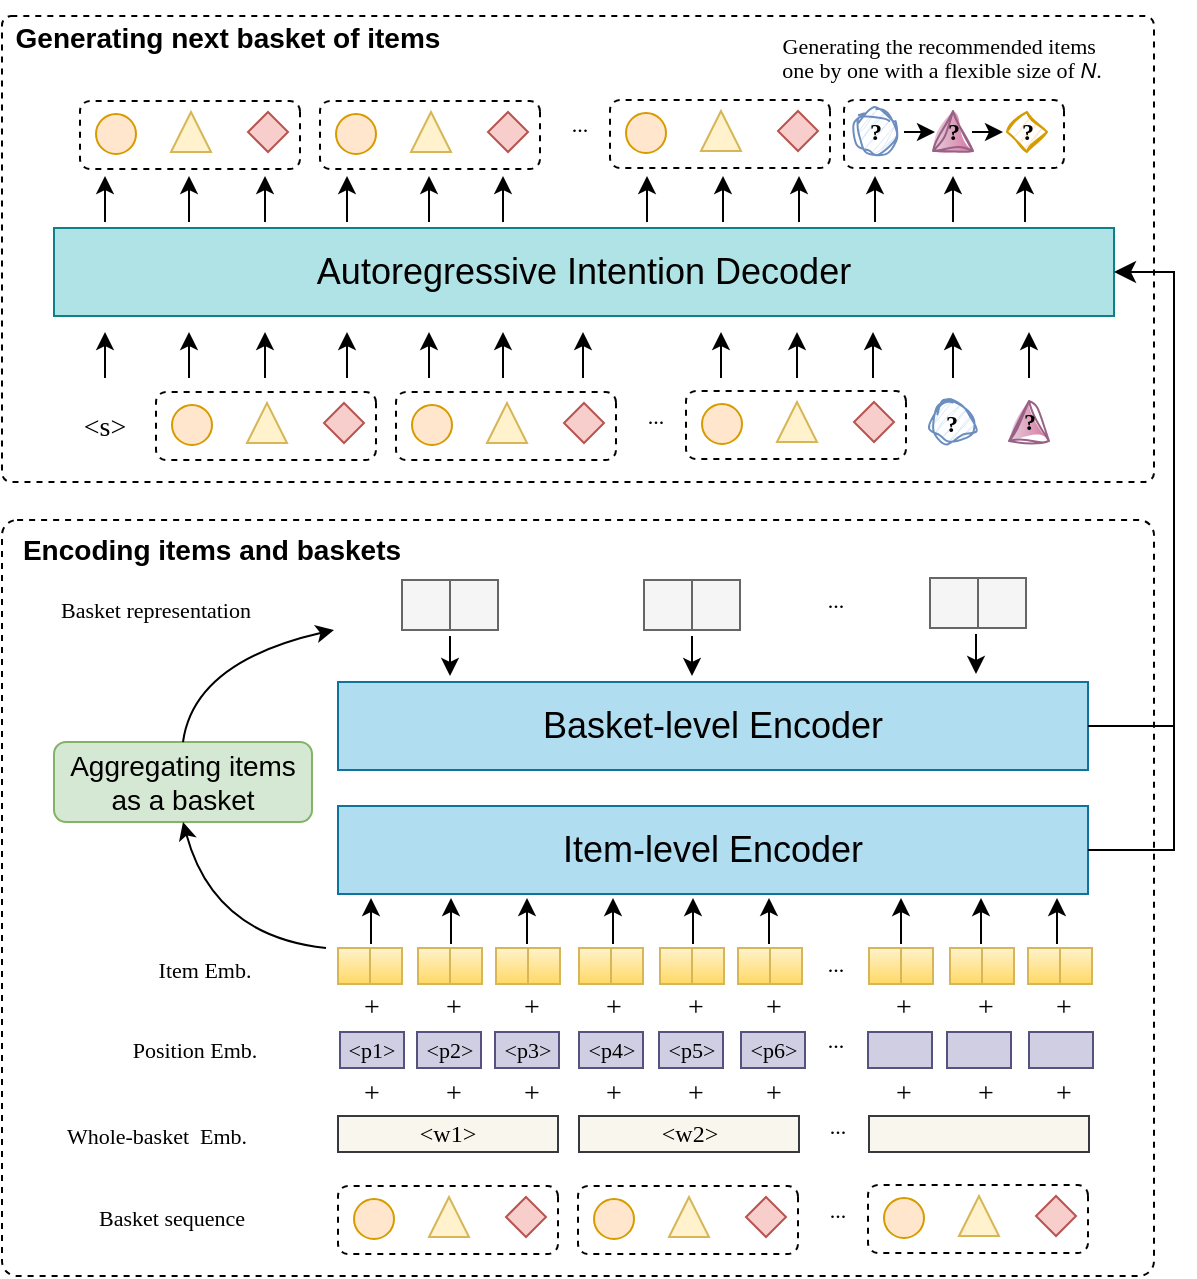 <mxfile version="20.8.20" type="github">
  <diagram name="第 1 页" id="8yKQ9P1fdUPXftmwA2rd">
    <mxGraphModel dx="1050" dy="493" grid="1" gridSize="10" guides="1" tooltips="1" connect="1" arrows="1" fold="1" page="1" pageScale="1" pageWidth="600" pageHeight="640" math="0" shadow="0">
      <root>
        <mxCell id="0" />
        <mxCell id="1" parent="0" />
        <mxCell id="prbzHfDhQ1h4LxpTt1DE-318" value="" style="rounded=1;whiteSpace=wrap;html=1;fontFamily=Comic Sans MS;fontSize=12;dashed=1;arcSize=2;" parent="1" vertex="1">
          <mxGeometry x="4" y="8" width="576" height="233" as="geometry" />
        </mxCell>
        <mxCell id="prbzHfDhQ1h4LxpTt1DE-317" value="" style="rounded=1;whiteSpace=wrap;html=1;fontFamily=Comic Sans MS;fontSize=12;dashed=1;arcSize=2;" parent="1" vertex="1">
          <mxGeometry x="4" y="260" width="576" height="378" as="geometry" />
        </mxCell>
        <mxCell id="prbzHfDhQ1h4LxpTt1DE-309" value="" style="rounded=1;whiteSpace=wrap;html=1;dashed=1;direction=south;container=0;" parent="1" vertex="1">
          <mxGeometry x="425" y="50" width="110" height="34" as="geometry" />
        </mxCell>
        <mxCell id="prbzHfDhQ1h4LxpTt1DE-4" value="Aggregating items &lt;br&gt;as a basket" style="rounded=1;whiteSpace=wrap;html=1;fontSize=14;fillColor=#d5e8d4;strokeColor=#82b366;" parent="1" vertex="1">
          <mxGeometry x="30" y="371" width="129" height="40" as="geometry" />
        </mxCell>
        <mxCell id="prbzHfDhQ1h4LxpTt1DE-5" value="&lt;p style=&quot;line-height: 0%;&quot;&gt;&lt;font face=&quot;Comic Sans MS&quot; style=&quot;font-size: 11px;&quot;&gt;Basket&amp;nbsp;&lt;/font&gt;&lt;span style=&quot;font-size: 11px; font-family: &amp;quot;Comic Sans MS&amp;quot;; background-color: initial;&quot;&gt;sequence&lt;/span&gt;&lt;/p&gt;" style="text;strokeColor=none;align=center;fillColor=none;html=1;verticalAlign=middle;whiteSpace=wrap;rounded=0;dashed=1;" parent="1" vertex="1">
          <mxGeometry x="38.5" y="593" width="100" height="30" as="geometry" />
        </mxCell>
        <mxCell id="prbzHfDhQ1h4LxpTt1DE-36" value="" style="curved=1;endArrow=classic;html=1;rounded=0;fontFamily=Comic Sans MS;fontSize=14;entryX=0.5;entryY=1;entryDx=0;entryDy=0;exitX=0.25;exitY=0;exitDx=0;exitDy=0;" parent="1" target="prbzHfDhQ1h4LxpTt1DE-4" edge="1">
          <mxGeometry width="50" height="50" relative="1" as="geometry">
            <mxPoint x="166" y="474" as="sourcePoint" />
            <mxPoint x="80.5" y="411" as="targetPoint" />
            <Array as="points">
              <mxPoint x="110" y="468" />
            </Array>
          </mxGeometry>
        </mxCell>
        <mxCell id="prbzHfDhQ1h4LxpTt1DE-37" value="" style="curved=1;endArrow=classic;html=1;rounded=0;fontFamily=Comic Sans MS;fontSize=14;exitX=0.5;exitY=0;exitDx=0;exitDy=0;" parent="1" source="prbzHfDhQ1h4LxpTt1DE-4" edge="1">
          <mxGeometry width="50" height="50" relative="1" as="geometry">
            <mxPoint x="75" y="344" as="sourcePoint" />
            <mxPoint x="170" y="315" as="targetPoint" />
            <Array as="points">
              <mxPoint x="100" y="331" />
            </Array>
          </mxGeometry>
        </mxCell>
        <mxCell id="prbzHfDhQ1h4LxpTt1DE-47" value="&lt;p style=&quot;line-height: 0%;&quot;&gt;&lt;font face=&quot;Comic Sans MS&quot;&gt;&lt;span style=&quot;font-size: 11px;&quot;&gt;...&lt;/span&gt;&lt;/font&gt;&lt;/p&gt;" style="text;strokeColor=none;align=center;fillColor=none;html=1;verticalAlign=middle;whiteSpace=wrap;rounded=0;dashed=1;" parent="1" vertex="1">
          <mxGeometry x="406" y="284" width="30" height="30" as="geometry" />
        </mxCell>
        <mxCell id="prbzHfDhQ1h4LxpTt1DE-8" value="" style="rounded=1;whiteSpace=wrap;html=1;dashed=1;direction=south;container=0;" parent="1" vertex="1">
          <mxGeometry x="172" y="593" width="110" height="34" as="geometry" />
        </mxCell>
        <mxCell id="prbzHfDhQ1h4LxpTt1DE-9" value="" style="ellipse;whiteSpace=wrap;html=1;aspect=fixed;fillColor=#ffe6cc;strokeColor=#d79b00;container=0;" parent="1" vertex="1">
          <mxGeometry x="180" y="599.5" width="20" height="20" as="geometry" />
        </mxCell>
        <mxCell id="prbzHfDhQ1h4LxpTt1DE-26" value="" style="triangle;whiteSpace=wrap;html=1;fontFamily=Comic Sans MS;fontSize=14;direction=north;fillColor=#fff2cc;strokeColor=#d6b656;container=0;" parent="1" vertex="1">
          <mxGeometry x="217.5" y="598.5" width="20" height="20" as="geometry" />
        </mxCell>
        <mxCell id="prbzHfDhQ1h4LxpTt1DE-32" value="" style="rhombus;whiteSpace=wrap;html=1;fontFamily=Comic Sans MS;fontSize=14;fillColor=#f8cecc;strokeColor=#b85450;container=0;" parent="1" vertex="1">
          <mxGeometry x="256" y="598.5" width="20" height="20" as="geometry" />
        </mxCell>
        <mxCell id="prbzHfDhQ1h4LxpTt1DE-60" value="&lt;p style=&quot;line-height: 0%;&quot;&gt;&lt;font face=&quot;Comic Sans MS&quot;&gt;&lt;span style=&quot;font-size: 11px;&quot;&gt;...&lt;/span&gt;&lt;/font&gt;&lt;/p&gt;" style="text;strokeColor=none;align=center;fillColor=none;html=1;verticalAlign=middle;whiteSpace=wrap;rounded=0;dashed=1;" parent="1" vertex="1">
          <mxGeometry x="407" y="588.5" width="30" height="30" as="geometry" />
        </mxCell>
        <mxCell id="prbzHfDhQ1h4LxpTt1DE-73" value="&lt;font style=&quot;font-size: 18px;&quot;&gt;Item-level Encoder&lt;/font&gt;" style="rounded=0;whiteSpace=wrap;html=1;fillColor=#b1ddf0;strokeColor=#10739e;" parent="1" vertex="1">
          <mxGeometry x="172" y="403" width="375" height="44" as="geometry" />
        </mxCell>
        <mxCell id="prbzHfDhQ1h4LxpTt1DE-76" value="&lt;p style=&quot;line-height: 0%;&quot;&gt;&lt;font face=&quot;Comic Sans MS&quot;&gt;&lt;span style=&quot;font-size: 11px;&quot;&gt;Item Emb.&lt;/span&gt;&lt;/font&gt;&lt;/p&gt;" style="text;strokeColor=none;align=center;fillColor=none;html=1;verticalAlign=middle;whiteSpace=wrap;rounded=0;dashed=1;" parent="1" vertex="1">
          <mxGeometry x="67" y="469" width="76.5" height="30" as="geometry" />
        </mxCell>
        <mxCell id="prbzHfDhQ1h4LxpTt1DE-78" value="&lt;p style=&quot;line-height: 0%;&quot;&gt;&lt;font face=&quot;Comic Sans MS&quot;&gt;&lt;span style=&quot;font-size: 11px;&quot;&gt;Whole-basket&amp;nbsp; Emb.&lt;/span&gt;&lt;/font&gt;&lt;/p&gt;" style="text;strokeColor=none;align=center;fillColor=none;html=1;verticalAlign=middle;whiteSpace=wrap;rounded=0;dashed=1;" parent="1" vertex="1">
          <mxGeometry x="24" y="552" width="114.5" height="30" as="geometry" />
        </mxCell>
        <mxCell id="prbzHfDhQ1h4LxpTt1DE-79" value="&lt;p style=&quot;line-height: 0%;&quot;&gt;&lt;font face=&quot;Comic Sans MS&quot;&gt;&lt;span style=&quot;font-size: 11px;&quot;&gt;Position Emb.&lt;/span&gt;&lt;/font&gt;&lt;/p&gt;" style="text;strokeColor=none;align=center;fillColor=none;html=1;verticalAlign=middle;whiteSpace=wrap;rounded=0;dashed=1;" parent="1" vertex="1">
          <mxGeometry x="62" y="509" width="76.5" height="30" as="geometry" />
        </mxCell>
        <mxCell id="prbzHfDhQ1h4LxpTt1DE-113" value="+" style="text;strokeColor=none;align=center;fillColor=none;html=1;verticalAlign=middle;whiteSpace=wrap;rounded=0;fontSize=14;fontFamily=Lucida Console;" parent="1" vertex="1">
          <mxGeometry x="184" y="499" width="10" height="10" as="geometry" />
        </mxCell>
        <mxCell id="prbzHfDhQ1h4LxpTt1DE-114" value="+" style="text;strokeColor=none;align=center;fillColor=none;html=1;verticalAlign=middle;whiteSpace=wrap;rounded=0;fontSize=14;fontFamily=Lucida Console;" parent="1" vertex="1">
          <mxGeometry x="225" y="499" width="10" height="10" as="geometry" />
        </mxCell>
        <mxCell id="prbzHfDhQ1h4LxpTt1DE-115" value="+" style="text;strokeColor=none;align=center;fillColor=none;html=1;verticalAlign=middle;whiteSpace=wrap;rounded=0;fontSize=14;fontFamily=Lucida Console;" parent="1" vertex="1">
          <mxGeometry x="264" y="499" width="10" height="10" as="geometry" />
        </mxCell>
        <mxCell id="prbzHfDhQ1h4LxpTt1DE-122" value="&lt;font style=&quot;font-size: 11px;&quot;&gt;&amp;lt;p1&amp;gt;&lt;/font&gt;" style="rounded=0;whiteSpace=wrap;html=1;fontFamily=Lucida Console;fontSize=14;fillColor=#d0cee2;strokeColor=#56517e;" parent="1" vertex="1">
          <mxGeometry x="173" y="516" width="32" height="18" as="geometry" />
        </mxCell>
        <mxCell id="prbzHfDhQ1h4LxpTt1DE-123" value="&lt;font style=&quot;font-size: 11px;&quot;&gt;&amp;lt;p2&amp;gt;&lt;/font&gt;" style="rounded=0;whiteSpace=wrap;html=1;fontFamily=Lucida Console;fontSize=14;fillColor=#d0cee2;strokeColor=#56517e;" parent="1" vertex="1">
          <mxGeometry x="211.5" y="516" width="32" height="18" as="geometry" />
        </mxCell>
        <mxCell id="prbzHfDhQ1h4LxpTt1DE-124" value="&lt;font style=&quot;font-size: 11px;&quot;&gt;&amp;lt;p3&amp;gt;&lt;/font&gt;" style="rounded=0;whiteSpace=wrap;html=1;fontFamily=Lucida Console;fontSize=14;fillColor=#d0cee2;strokeColor=#56517e;" parent="1" vertex="1">
          <mxGeometry x="250.5" y="516" width="32" height="18" as="geometry" />
        </mxCell>
        <mxCell id="prbzHfDhQ1h4LxpTt1DE-126" value="&lt;font style=&quot;font-size: 11px;&quot;&gt;&amp;lt;p4&amp;gt;&lt;/font&gt;" style="rounded=0;whiteSpace=wrap;html=1;fontFamily=Lucida Console;fontSize=14;fillColor=#d0cee2;strokeColor=#56517e;" parent="1" vertex="1">
          <mxGeometry x="292.5" y="516" width="32" height="18" as="geometry" />
        </mxCell>
        <mxCell id="prbzHfDhQ1h4LxpTt1DE-127" value="&lt;font style=&quot;font-size: 11px;&quot;&gt;&amp;lt;p5&amp;gt;&lt;/font&gt;" style="rounded=0;whiteSpace=wrap;html=1;fontFamily=Lucida Console;fontSize=14;fillColor=#d0cee2;strokeColor=#56517e;" parent="1" vertex="1">
          <mxGeometry x="332.5" y="516" width="32" height="18" as="geometry" />
        </mxCell>
        <mxCell id="prbzHfDhQ1h4LxpTt1DE-128" value="&lt;font style=&quot;font-size: 11px;&quot;&gt;&amp;lt;p6&amp;gt;&lt;/font&gt;" style="rounded=0;whiteSpace=wrap;html=1;fontFamily=Lucida Console;fontSize=14;fillColor=#d0cee2;strokeColor=#56517e;" parent="1" vertex="1">
          <mxGeometry x="373.5" y="516" width="32" height="18" as="geometry" />
        </mxCell>
        <mxCell id="prbzHfDhQ1h4LxpTt1DE-129" value="" style="rounded=0;whiteSpace=wrap;html=1;fontFamily=Lucida Console;fontSize=14;fillColor=#d0cee2;strokeColor=#56517e;" parent="1" vertex="1">
          <mxGeometry x="437" y="516" width="32" height="18" as="geometry" />
        </mxCell>
        <mxCell id="prbzHfDhQ1h4LxpTt1DE-130" value="" style="rounded=0;whiteSpace=wrap;html=1;fontFamily=Lucida Console;fontSize=14;fillColor=#d0cee2;strokeColor=#56517e;" parent="1" vertex="1">
          <mxGeometry x="476.5" y="516" width="32" height="18" as="geometry" />
        </mxCell>
        <mxCell id="prbzHfDhQ1h4LxpTt1DE-131" value="" style="rounded=0;whiteSpace=wrap;html=1;fontFamily=Lucida Console;fontSize=14;fillColor=#d0cee2;strokeColor=#56517e;" parent="1" vertex="1">
          <mxGeometry x="517.5" y="516" width="32" height="18" as="geometry" />
        </mxCell>
        <mxCell id="prbzHfDhQ1h4LxpTt1DE-132" value="&lt;p style=&quot;line-height: 0%;&quot;&gt;&lt;font face=&quot;Comic Sans MS&quot;&gt;&lt;span style=&quot;font-size: 11px;&quot;&gt;...&lt;/span&gt;&lt;/font&gt;&lt;/p&gt;" style="text;strokeColor=none;align=center;fillColor=none;html=1;verticalAlign=middle;whiteSpace=wrap;rounded=0;dashed=1;" parent="1" vertex="1">
          <mxGeometry x="406" y="504" width="30" height="30" as="geometry" />
        </mxCell>
        <mxCell id="prbzHfDhQ1h4LxpTt1DE-153" value="" style="group;fillColor=#d5e8d4;strokeColor=#82b366;" parent="1" vertex="1" connectable="0">
          <mxGeometry x="212" y="474" width="32" height="18" as="geometry" />
        </mxCell>
        <mxCell id="prbzHfDhQ1h4LxpTt1DE-154" value="" style="rounded=0;whiteSpace=wrap;html=1;fontFamily=Comic Sans MS;fontSize=11;fillColor=#fff2cc;strokeColor=#d6b656;gradientColor=#ffd966;" parent="prbzHfDhQ1h4LxpTt1DE-153" vertex="1">
          <mxGeometry width="32" height="18" as="geometry" />
        </mxCell>
        <mxCell id="prbzHfDhQ1h4LxpTt1DE-155" value="" style="endArrow=none;html=1;rounded=0;fontFamily=Comic Sans MS;fontSize=11;entryX=0.5;entryY=0;entryDx=0;entryDy=0;exitX=0.5;exitY=1;exitDx=0;exitDy=0;fillColor=#fff2cc;strokeColor=#d6b656;gradientColor=#ffd966;" parent="prbzHfDhQ1h4LxpTt1DE-153" source="prbzHfDhQ1h4LxpTt1DE-154" target="prbzHfDhQ1h4LxpTt1DE-154" edge="1">
          <mxGeometry width="50" height="50" relative="1" as="geometry">
            <mxPoint x="-40" y="81" as="sourcePoint" />
            <mxPoint y="36" as="targetPoint" />
          </mxGeometry>
        </mxCell>
        <mxCell id="prbzHfDhQ1h4LxpTt1DE-156" value="" style="group;fillColor=#d5e8d4;strokeColor=#82b366;" parent="1" vertex="1" connectable="0">
          <mxGeometry x="251" y="474" width="32" height="18" as="geometry" />
        </mxCell>
        <mxCell id="prbzHfDhQ1h4LxpTt1DE-157" value="" style="rounded=0;whiteSpace=wrap;html=1;fontFamily=Comic Sans MS;fontSize=11;fillColor=#fff2cc;strokeColor=#d6b656;gradientColor=#ffd966;" parent="prbzHfDhQ1h4LxpTt1DE-156" vertex="1">
          <mxGeometry width="32" height="18" as="geometry" />
        </mxCell>
        <mxCell id="prbzHfDhQ1h4LxpTt1DE-158" value="" style="endArrow=none;html=1;rounded=0;fontFamily=Comic Sans MS;fontSize=11;entryX=0.5;entryY=0;entryDx=0;entryDy=0;exitX=0.5;exitY=1;exitDx=0;exitDy=0;fillColor=#fff2cc;strokeColor=#d6b656;gradientColor=#ffd966;" parent="prbzHfDhQ1h4LxpTt1DE-156" source="prbzHfDhQ1h4LxpTt1DE-157" target="prbzHfDhQ1h4LxpTt1DE-157" edge="1">
          <mxGeometry width="50" height="50" relative="1" as="geometry">
            <mxPoint x="-40" y="81" as="sourcePoint" />
            <mxPoint y="36" as="targetPoint" />
          </mxGeometry>
        </mxCell>
        <mxCell id="prbzHfDhQ1h4LxpTt1DE-159" value="+" style="text;strokeColor=none;align=center;fillColor=none;html=1;verticalAlign=middle;whiteSpace=wrap;rounded=0;fontSize=14;fontFamily=Lucida Console;" parent="1" vertex="1">
          <mxGeometry x="305" y="499" width="10" height="10" as="geometry" />
        </mxCell>
        <mxCell id="prbzHfDhQ1h4LxpTt1DE-160" value="+" style="text;strokeColor=none;align=center;fillColor=none;html=1;verticalAlign=middle;whiteSpace=wrap;rounded=0;fontSize=14;fontFamily=Lucida Console;" parent="1" vertex="1">
          <mxGeometry x="346" y="499" width="10" height="10" as="geometry" />
        </mxCell>
        <mxCell id="prbzHfDhQ1h4LxpTt1DE-161" value="+" style="text;strokeColor=none;align=center;fillColor=none;html=1;verticalAlign=middle;whiteSpace=wrap;rounded=0;fontSize=14;fontFamily=Lucida Console;" parent="1" vertex="1">
          <mxGeometry x="385" y="499" width="10" height="10" as="geometry" />
        </mxCell>
        <mxCell id="prbzHfDhQ1h4LxpTt1DE-162" value="" style="group;fillColor=#d5e8d4;strokeColor=#82b366;" parent="1" vertex="1" connectable="0">
          <mxGeometry x="292.5" y="474" width="32" height="18" as="geometry" />
        </mxCell>
        <mxCell id="prbzHfDhQ1h4LxpTt1DE-163" value="" style="rounded=0;whiteSpace=wrap;html=1;fontFamily=Comic Sans MS;fontSize=11;fillColor=#fff2cc;strokeColor=#d6b656;gradientColor=#ffd966;" parent="prbzHfDhQ1h4LxpTt1DE-162" vertex="1">
          <mxGeometry width="32" height="18" as="geometry" />
        </mxCell>
        <mxCell id="prbzHfDhQ1h4LxpTt1DE-164" value="" style="endArrow=none;html=1;rounded=0;fontFamily=Comic Sans MS;fontSize=11;entryX=0.5;entryY=0;entryDx=0;entryDy=0;exitX=0.5;exitY=1;exitDx=0;exitDy=0;fillColor=#fff2cc;strokeColor=#d6b656;gradientColor=#ffd966;" parent="prbzHfDhQ1h4LxpTt1DE-162" source="prbzHfDhQ1h4LxpTt1DE-163" target="prbzHfDhQ1h4LxpTt1DE-163" edge="1">
          <mxGeometry width="50" height="50" relative="1" as="geometry">
            <mxPoint x="-40" y="81" as="sourcePoint" />
            <mxPoint y="36" as="targetPoint" />
          </mxGeometry>
        </mxCell>
        <mxCell id="prbzHfDhQ1h4LxpTt1DE-165" value="" style="group;fillColor=#d5e8d4;strokeColor=#82b366;" parent="1" vertex="1" connectable="0">
          <mxGeometry x="333" y="474" width="32" height="18" as="geometry" />
        </mxCell>
        <mxCell id="prbzHfDhQ1h4LxpTt1DE-166" value="" style="rounded=0;whiteSpace=wrap;html=1;fontFamily=Comic Sans MS;fontSize=11;fillColor=#fff2cc;strokeColor=#d6b656;gradientColor=#ffd966;" parent="prbzHfDhQ1h4LxpTt1DE-165" vertex="1">
          <mxGeometry width="32" height="18" as="geometry" />
        </mxCell>
        <mxCell id="prbzHfDhQ1h4LxpTt1DE-167" value="" style="endArrow=none;html=1;rounded=0;fontFamily=Comic Sans MS;fontSize=11;entryX=0.5;entryY=0;entryDx=0;entryDy=0;exitX=0.5;exitY=1;exitDx=0;exitDy=0;fillColor=#fff2cc;strokeColor=#d6b656;gradientColor=#ffd966;" parent="prbzHfDhQ1h4LxpTt1DE-165" source="prbzHfDhQ1h4LxpTt1DE-166" target="prbzHfDhQ1h4LxpTt1DE-166" edge="1">
          <mxGeometry width="50" height="50" relative="1" as="geometry">
            <mxPoint x="-40" y="81" as="sourcePoint" />
            <mxPoint y="36" as="targetPoint" />
          </mxGeometry>
        </mxCell>
        <mxCell id="prbzHfDhQ1h4LxpTt1DE-168" value="" style="group;fillColor=#d5e8d4;strokeColor=#82b366;" parent="1" vertex="1" connectable="0">
          <mxGeometry x="372" y="474" width="32" height="18" as="geometry" />
        </mxCell>
        <mxCell id="prbzHfDhQ1h4LxpTt1DE-169" value="" style="rounded=0;whiteSpace=wrap;html=1;fontFamily=Comic Sans MS;fontSize=11;fillColor=#fff2cc;strokeColor=#d6b656;gradientColor=#ffd966;" parent="prbzHfDhQ1h4LxpTt1DE-168" vertex="1">
          <mxGeometry width="32" height="18" as="geometry" />
        </mxCell>
        <mxCell id="prbzHfDhQ1h4LxpTt1DE-170" value="" style="endArrow=none;html=1;rounded=0;fontFamily=Comic Sans MS;fontSize=11;entryX=0.5;entryY=0;entryDx=0;entryDy=0;exitX=0.5;exitY=1;exitDx=0;exitDy=0;fillColor=#fff2cc;strokeColor=#d6b656;gradientColor=#ffd966;" parent="prbzHfDhQ1h4LxpTt1DE-168" source="prbzHfDhQ1h4LxpTt1DE-169" target="prbzHfDhQ1h4LxpTt1DE-169" edge="1">
          <mxGeometry width="50" height="50" relative="1" as="geometry">
            <mxPoint x="-40" y="81" as="sourcePoint" />
            <mxPoint y="36" as="targetPoint" />
          </mxGeometry>
        </mxCell>
        <mxCell id="prbzHfDhQ1h4LxpTt1DE-171" value="&lt;p style=&quot;line-height: 0%;&quot;&gt;&lt;font face=&quot;Comic Sans MS&quot;&gt;&lt;span style=&quot;font-size: 11px;&quot;&gt;...&lt;/span&gt;&lt;/font&gt;&lt;/p&gt;" style="text;strokeColor=none;align=center;fillColor=none;html=1;verticalAlign=middle;whiteSpace=wrap;rounded=0;dashed=1;" parent="1" vertex="1">
          <mxGeometry x="406" y="466" width="30" height="30" as="geometry" />
        </mxCell>
        <mxCell id="prbzHfDhQ1h4LxpTt1DE-172" value="+" style="text;strokeColor=none;align=center;fillColor=none;html=1;verticalAlign=middle;whiteSpace=wrap;rounded=0;fontSize=14;fontFamily=Lucida Console;" parent="1" vertex="1">
          <mxGeometry x="450" y="499" width="10" height="10" as="geometry" />
        </mxCell>
        <mxCell id="prbzHfDhQ1h4LxpTt1DE-173" value="+" style="text;strokeColor=none;align=center;fillColor=none;html=1;verticalAlign=middle;whiteSpace=wrap;rounded=0;fontSize=14;fontFamily=Lucida Console;" parent="1" vertex="1">
          <mxGeometry x="491" y="499" width="10" height="10" as="geometry" />
        </mxCell>
        <mxCell id="prbzHfDhQ1h4LxpTt1DE-174" value="+" style="text;strokeColor=none;align=center;fillColor=none;html=1;verticalAlign=middle;whiteSpace=wrap;rounded=0;fontSize=14;fontFamily=Lucida Console;" parent="1" vertex="1">
          <mxGeometry x="530" y="499" width="10" height="10" as="geometry" />
        </mxCell>
        <mxCell id="prbzHfDhQ1h4LxpTt1DE-175" value="" style="group;fillColor=#d5e8d4;strokeColor=#82b366;" parent="1" vertex="1" connectable="0">
          <mxGeometry x="437.5" y="474" width="32" height="18" as="geometry" />
        </mxCell>
        <mxCell id="prbzHfDhQ1h4LxpTt1DE-176" value="" style="rounded=0;whiteSpace=wrap;html=1;fontFamily=Comic Sans MS;fontSize=11;fillColor=#fff2cc;strokeColor=#d6b656;gradientColor=#ffd966;" parent="prbzHfDhQ1h4LxpTt1DE-175" vertex="1">
          <mxGeometry width="32" height="18" as="geometry" />
        </mxCell>
        <mxCell id="prbzHfDhQ1h4LxpTt1DE-177" value="" style="endArrow=none;html=1;rounded=0;fontFamily=Comic Sans MS;fontSize=11;entryX=0.5;entryY=0;entryDx=0;entryDy=0;exitX=0.5;exitY=1;exitDx=0;exitDy=0;fillColor=#fff2cc;strokeColor=#d6b656;gradientColor=#ffd966;" parent="prbzHfDhQ1h4LxpTt1DE-175" source="prbzHfDhQ1h4LxpTt1DE-176" target="prbzHfDhQ1h4LxpTt1DE-176" edge="1">
          <mxGeometry width="50" height="50" relative="1" as="geometry">
            <mxPoint x="-40" y="81" as="sourcePoint" />
            <mxPoint y="36" as="targetPoint" />
          </mxGeometry>
        </mxCell>
        <mxCell id="prbzHfDhQ1h4LxpTt1DE-178" value="" style="group;fillColor=#d5e8d4;strokeColor=#82b366;" parent="1" vertex="1" connectable="0">
          <mxGeometry x="478" y="474" width="32" height="18" as="geometry" />
        </mxCell>
        <mxCell id="prbzHfDhQ1h4LxpTt1DE-179" value="" style="rounded=0;whiteSpace=wrap;html=1;fontFamily=Comic Sans MS;fontSize=11;fillColor=#fff2cc;strokeColor=#d6b656;gradientColor=#ffd966;" parent="prbzHfDhQ1h4LxpTt1DE-178" vertex="1">
          <mxGeometry width="32" height="18" as="geometry" />
        </mxCell>
        <mxCell id="prbzHfDhQ1h4LxpTt1DE-180" value="" style="endArrow=none;html=1;rounded=0;fontFamily=Comic Sans MS;fontSize=11;entryX=0.5;entryY=0;entryDx=0;entryDy=0;exitX=0.5;exitY=1;exitDx=0;exitDy=0;fillColor=#fff2cc;strokeColor=#d6b656;gradientColor=#ffd966;" parent="prbzHfDhQ1h4LxpTt1DE-178" source="prbzHfDhQ1h4LxpTt1DE-179" target="prbzHfDhQ1h4LxpTt1DE-179" edge="1">
          <mxGeometry width="50" height="50" relative="1" as="geometry">
            <mxPoint x="-40" y="81" as="sourcePoint" />
            <mxPoint y="36" as="targetPoint" />
          </mxGeometry>
        </mxCell>
        <mxCell id="prbzHfDhQ1h4LxpTt1DE-181" value="" style="group;fillColor=#d5e8d4;strokeColor=#82b366;" parent="1" vertex="1" connectable="0">
          <mxGeometry x="517" y="474" width="32" height="18" as="geometry" />
        </mxCell>
        <mxCell id="prbzHfDhQ1h4LxpTt1DE-182" value="" style="rounded=0;whiteSpace=wrap;html=1;fontFamily=Comic Sans MS;fontSize=11;fillColor=#fff2cc;strokeColor=#d6b656;gradientColor=#ffd966;" parent="prbzHfDhQ1h4LxpTt1DE-181" vertex="1">
          <mxGeometry width="32" height="18" as="geometry" />
        </mxCell>
        <mxCell id="prbzHfDhQ1h4LxpTt1DE-183" value="" style="endArrow=none;html=1;rounded=0;fontFamily=Comic Sans MS;fontSize=11;entryX=0.5;entryY=0;entryDx=0;entryDy=0;exitX=0.5;exitY=1;exitDx=0;exitDy=0;fillColor=#fff2cc;strokeColor=#d6b656;gradientColor=#ffd966;" parent="prbzHfDhQ1h4LxpTt1DE-181" source="prbzHfDhQ1h4LxpTt1DE-182" target="prbzHfDhQ1h4LxpTt1DE-182" edge="1">
          <mxGeometry width="50" height="50" relative="1" as="geometry">
            <mxPoint x="-40" y="81" as="sourcePoint" />
            <mxPoint y="36" as="targetPoint" />
          </mxGeometry>
        </mxCell>
        <mxCell id="prbzHfDhQ1h4LxpTt1DE-184" value="+" style="text;strokeColor=none;align=center;fillColor=none;html=1;verticalAlign=middle;whiteSpace=wrap;rounded=0;fontSize=14;fontFamily=Lucida Console;" parent="1" vertex="1">
          <mxGeometry x="184" y="542" width="10" height="10" as="geometry" />
        </mxCell>
        <mxCell id="prbzHfDhQ1h4LxpTt1DE-185" value="+" style="text;strokeColor=none;align=center;fillColor=none;html=1;verticalAlign=middle;whiteSpace=wrap;rounded=0;fontSize=14;fontFamily=Lucida Console;" parent="1" vertex="1">
          <mxGeometry x="225" y="542" width="10" height="10" as="geometry" />
        </mxCell>
        <mxCell id="prbzHfDhQ1h4LxpTt1DE-186" value="+" style="text;strokeColor=none;align=center;fillColor=none;html=1;verticalAlign=middle;whiteSpace=wrap;rounded=0;fontSize=14;fontFamily=Lucida Console;" parent="1" vertex="1">
          <mxGeometry x="264" y="542" width="10" height="10" as="geometry" />
        </mxCell>
        <mxCell id="prbzHfDhQ1h4LxpTt1DE-187" value="+" style="text;strokeColor=none;align=center;fillColor=none;html=1;verticalAlign=middle;whiteSpace=wrap;rounded=0;fontSize=14;fontFamily=Lucida Console;" parent="1" vertex="1">
          <mxGeometry x="305" y="542" width="10" height="10" as="geometry" />
        </mxCell>
        <mxCell id="prbzHfDhQ1h4LxpTt1DE-188" value="+" style="text;strokeColor=none;align=center;fillColor=none;html=1;verticalAlign=middle;whiteSpace=wrap;rounded=0;fontSize=14;fontFamily=Lucida Console;" parent="1" vertex="1">
          <mxGeometry x="346" y="542" width="10" height="10" as="geometry" />
        </mxCell>
        <mxCell id="prbzHfDhQ1h4LxpTt1DE-189" value="+" style="text;strokeColor=none;align=center;fillColor=none;html=1;verticalAlign=middle;whiteSpace=wrap;rounded=0;fontSize=14;fontFamily=Lucida Console;" parent="1" vertex="1">
          <mxGeometry x="385" y="542" width="10" height="10" as="geometry" />
        </mxCell>
        <mxCell id="prbzHfDhQ1h4LxpTt1DE-190" value="+" style="text;strokeColor=none;align=center;fillColor=none;html=1;verticalAlign=middle;whiteSpace=wrap;rounded=0;fontSize=14;fontFamily=Lucida Console;" parent="1" vertex="1">
          <mxGeometry x="450" y="542" width="10" height="10" as="geometry" />
        </mxCell>
        <mxCell id="prbzHfDhQ1h4LxpTt1DE-191" value="+" style="text;strokeColor=none;align=center;fillColor=none;html=1;verticalAlign=middle;whiteSpace=wrap;rounded=0;fontSize=14;fontFamily=Lucida Console;" parent="1" vertex="1">
          <mxGeometry x="491" y="542" width="10" height="10" as="geometry" />
        </mxCell>
        <mxCell id="prbzHfDhQ1h4LxpTt1DE-192" value="+" style="text;strokeColor=none;align=center;fillColor=none;html=1;verticalAlign=middle;whiteSpace=wrap;rounded=0;fontSize=14;fontFamily=Lucida Console;" parent="1" vertex="1">
          <mxGeometry x="530" y="542" width="10" height="10" as="geometry" />
        </mxCell>
        <mxCell id="prbzHfDhQ1h4LxpTt1DE-197" value="&lt;font style=&quot;font-size: 12px;&quot;&gt;&amp;lt;w1&amp;gt;&lt;/font&gt;" style="rounded=0;whiteSpace=wrap;html=1;fontFamily=Lucida Console;fontSize=14;fillColor=#f9f7ed;strokeColor=#36393d;" parent="1" vertex="1">
          <mxGeometry x="172" y="558" width="110" height="18" as="geometry" />
        </mxCell>
        <mxCell id="prbzHfDhQ1h4LxpTt1DE-200" value="" style="group;fillColor=#d5e8d4;strokeColor=#82b366;" parent="1" vertex="1" connectable="0">
          <mxGeometry x="172" y="474" width="32" height="18" as="geometry" />
        </mxCell>
        <mxCell id="prbzHfDhQ1h4LxpTt1DE-201" value="" style="rounded=0;whiteSpace=wrap;html=1;fontFamily=Comic Sans MS;fontSize=11;fillColor=#fff2cc;strokeColor=#d6b656;gradientColor=#ffd966;" parent="prbzHfDhQ1h4LxpTt1DE-200" vertex="1">
          <mxGeometry width="32" height="18" as="geometry" />
        </mxCell>
        <mxCell id="prbzHfDhQ1h4LxpTt1DE-202" value="" style="endArrow=none;html=1;rounded=0;fontFamily=Comic Sans MS;fontSize=11;entryX=0.5;entryY=0;entryDx=0;entryDy=0;exitX=0.5;exitY=1;exitDx=0;exitDy=0;fillColor=#fff2cc;strokeColor=#d6b656;gradientColor=#ffd966;" parent="prbzHfDhQ1h4LxpTt1DE-200" source="prbzHfDhQ1h4LxpTt1DE-201" target="prbzHfDhQ1h4LxpTt1DE-201" edge="1">
          <mxGeometry width="50" height="50" relative="1" as="geometry">
            <mxPoint x="-40" y="81" as="sourcePoint" />
            <mxPoint y="36" as="targetPoint" />
          </mxGeometry>
        </mxCell>
        <mxCell id="prbzHfDhQ1h4LxpTt1DE-205" value="&lt;font style=&quot;font-size: 12px;&quot;&gt;&amp;lt;w2&amp;gt;&lt;/font&gt;" style="rounded=0;whiteSpace=wrap;html=1;fontFamily=Lucida Console;fontSize=14;fillColor=#f9f7ed;strokeColor=#36393d;" parent="1" vertex="1">
          <mxGeometry x="292.5" y="558" width="110" height="18" as="geometry" />
        </mxCell>
        <mxCell id="prbzHfDhQ1h4LxpTt1DE-206" value="" style="rounded=0;whiteSpace=wrap;html=1;fontFamily=Lucida Console;fontSize=14;fillColor=#f9f7ed;strokeColor=#36393d;" parent="1" vertex="1">
          <mxGeometry x="437.5" y="558" width="110" height="18" as="geometry" />
        </mxCell>
        <mxCell id="prbzHfDhQ1h4LxpTt1DE-207" value="&lt;p style=&quot;line-height: 0%;&quot;&gt;&lt;font face=&quot;Comic Sans MS&quot;&gt;&lt;span style=&quot;font-size: 11px;&quot;&gt;...&lt;/span&gt;&lt;/font&gt;&lt;/p&gt;" style="text;strokeColor=none;align=center;fillColor=none;html=1;verticalAlign=middle;whiteSpace=wrap;rounded=0;dashed=1;" parent="1" vertex="1">
          <mxGeometry x="407" y="547" width="30" height="30" as="geometry" />
        </mxCell>
        <mxCell id="prbzHfDhQ1h4LxpTt1DE-210" value="" style="rounded=1;whiteSpace=wrap;html=1;dashed=1;direction=south;container=0;" parent="1" vertex="1">
          <mxGeometry x="292" y="593" width="110" height="34" as="geometry" />
        </mxCell>
        <mxCell id="prbzHfDhQ1h4LxpTt1DE-211" value="" style="ellipse;whiteSpace=wrap;html=1;aspect=fixed;fillColor=#ffe6cc;strokeColor=#d79b00;container=0;" parent="1" vertex="1">
          <mxGeometry x="300" y="599.5" width="20" height="20" as="geometry" />
        </mxCell>
        <mxCell id="prbzHfDhQ1h4LxpTt1DE-212" value="" style="triangle;whiteSpace=wrap;html=1;fontFamily=Comic Sans MS;fontSize=14;direction=north;fillColor=#fff2cc;strokeColor=#d6b656;container=0;" parent="1" vertex="1">
          <mxGeometry x="337.5" y="598.5" width="20" height="20" as="geometry" />
        </mxCell>
        <mxCell id="prbzHfDhQ1h4LxpTt1DE-213" value="" style="rhombus;whiteSpace=wrap;html=1;fontFamily=Comic Sans MS;fontSize=14;fillColor=#f8cecc;strokeColor=#b85450;container=0;" parent="1" vertex="1">
          <mxGeometry x="376" y="598.5" width="20" height="20" as="geometry" />
        </mxCell>
        <mxCell id="prbzHfDhQ1h4LxpTt1DE-214" value="" style="rounded=1;whiteSpace=wrap;html=1;dashed=1;direction=south;container=0;" parent="1" vertex="1">
          <mxGeometry x="437" y="592.5" width="110" height="34" as="geometry" />
        </mxCell>
        <mxCell id="prbzHfDhQ1h4LxpTt1DE-215" value="" style="ellipse;whiteSpace=wrap;html=1;aspect=fixed;fillColor=#ffe6cc;strokeColor=#d79b00;container=0;" parent="1" vertex="1">
          <mxGeometry x="445" y="599" width="20" height="20" as="geometry" />
        </mxCell>
        <mxCell id="prbzHfDhQ1h4LxpTt1DE-216" value="" style="triangle;whiteSpace=wrap;html=1;fontFamily=Comic Sans MS;fontSize=14;direction=north;fillColor=#fff2cc;strokeColor=#d6b656;container=0;" parent="1" vertex="1">
          <mxGeometry x="482.5" y="598" width="20" height="20" as="geometry" />
        </mxCell>
        <mxCell id="prbzHfDhQ1h4LxpTt1DE-217" value="" style="rhombus;whiteSpace=wrap;html=1;fontFamily=Comic Sans MS;fontSize=14;fillColor=#f8cecc;strokeColor=#b85450;container=0;" parent="1" vertex="1">
          <mxGeometry x="521" y="598" width="20" height="20" as="geometry" />
        </mxCell>
        <mxCell id="prbzHfDhQ1h4LxpTt1DE-218" value="" style="endArrow=classic;html=1;rounded=0;fontFamily=Comic Sans MS;fontSize=11;" parent="1" edge="1">
          <mxGeometry width="50" height="50" relative="1" as="geometry">
            <mxPoint x="188.5" y="472" as="sourcePoint" />
            <mxPoint x="188.5" y="449" as="targetPoint" />
            <Array as="points" />
          </mxGeometry>
        </mxCell>
        <mxCell id="prbzHfDhQ1h4LxpTt1DE-219" value="" style="endArrow=classic;html=1;rounded=0;fontFamily=Comic Sans MS;fontSize=11;" parent="1" edge="1">
          <mxGeometry width="50" height="50" relative="1" as="geometry">
            <mxPoint x="228" y="318" as="sourcePoint" />
            <mxPoint x="228" y="338" as="targetPoint" />
            <Array as="points" />
          </mxGeometry>
        </mxCell>
        <mxCell id="prbzHfDhQ1h4LxpTt1DE-220" value="" style="endArrow=classic;html=1;rounded=0;fontFamily=Comic Sans MS;fontSize=11;" parent="1" edge="1">
          <mxGeometry width="50" height="50" relative="1" as="geometry">
            <mxPoint x="349" y="318" as="sourcePoint" />
            <mxPoint x="349" y="338" as="targetPoint" />
            <Array as="points" />
          </mxGeometry>
        </mxCell>
        <mxCell id="prbzHfDhQ1h4LxpTt1DE-221" value="" style="endArrow=classic;html=1;rounded=0;fontFamily=Comic Sans MS;fontSize=11;" parent="1" edge="1">
          <mxGeometry width="50" height="50" relative="1" as="geometry">
            <mxPoint x="228.5" y="472" as="sourcePoint" />
            <mxPoint x="228.5" y="449" as="targetPoint" />
            <Array as="points" />
          </mxGeometry>
        </mxCell>
        <mxCell id="prbzHfDhQ1h4LxpTt1DE-222" value="" style="endArrow=classic;html=1;rounded=0;fontFamily=Comic Sans MS;fontSize=11;" parent="1" edge="1">
          <mxGeometry width="50" height="50" relative="1" as="geometry">
            <mxPoint x="266.5" y="472" as="sourcePoint" />
            <mxPoint x="266.5" y="449" as="targetPoint" />
            <Array as="points" />
          </mxGeometry>
        </mxCell>
        <mxCell id="prbzHfDhQ1h4LxpTt1DE-225" value="" style="endArrow=classic;html=1;rounded=0;fontFamily=Comic Sans MS;fontSize=11;" parent="1" edge="1">
          <mxGeometry width="50" height="50" relative="1" as="geometry">
            <mxPoint x="309.5" y="472" as="sourcePoint" />
            <mxPoint x="309.5" y="449" as="targetPoint" />
            <Array as="points" />
          </mxGeometry>
        </mxCell>
        <mxCell id="prbzHfDhQ1h4LxpTt1DE-226" value="" style="endArrow=classic;html=1;rounded=0;fontFamily=Comic Sans MS;fontSize=11;" parent="1" edge="1">
          <mxGeometry width="50" height="50" relative="1" as="geometry">
            <mxPoint x="349.5" y="472" as="sourcePoint" />
            <mxPoint x="349.5" y="449" as="targetPoint" />
            <Array as="points" />
          </mxGeometry>
        </mxCell>
        <mxCell id="prbzHfDhQ1h4LxpTt1DE-227" value="" style="endArrow=classic;html=1;rounded=0;fontFamily=Comic Sans MS;fontSize=11;" parent="1" edge="1">
          <mxGeometry width="50" height="50" relative="1" as="geometry">
            <mxPoint x="387.5" y="472" as="sourcePoint" />
            <mxPoint x="387.5" y="449" as="targetPoint" />
            <Array as="points" />
          </mxGeometry>
        </mxCell>
        <mxCell id="prbzHfDhQ1h4LxpTt1DE-228" value="" style="endArrow=classic;html=1;rounded=0;fontFamily=Comic Sans MS;fontSize=11;" parent="1" edge="1">
          <mxGeometry width="50" height="50" relative="1" as="geometry">
            <mxPoint x="453.5" y="472" as="sourcePoint" />
            <mxPoint x="453.5" y="449" as="targetPoint" />
            <Array as="points" />
          </mxGeometry>
        </mxCell>
        <mxCell id="prbzHfDhQ1h4LxpTt1DE-229" value="" style="endArrow=classic;html=1;rounded=0;fontFamily=Comic Sans MS;fontSize=11;" parent="1" edge="1">
          <mxGeometry width="50" height="50" relative="1" as="geometry">
            <mxPoint x="493.5" y="472" as="sourcePoint" />
            <mxPoint x="493.5" y="449" as="targetPoint" />
            <Array as="points" />
          </mxGeometry>
        </mxCell>
        <mxCell id="prbzHfDhQ1h4LxpTt1DE-230" value="" style="endArrow=classic;html=1;rounded=0;fontFamily=Comic Sans MS;fontSize=11;" parent="1" edge="1">
          <mxGeometry width="50" height="50" relative="1" as="geometry">
            <mxPoint x="531.5" y="472" as="sourcePoint" />
            <mxPoint x="531.5" y="449" as="targetPoint" />
            <Array as="points" />
          </mxGeometry>
        </mxCell>
        <mxCell id="prbzHfDhQ1h4LxpTt1DE-231" value="&lt;font style=&quot;font-size: 18px;&quot;&gt;Basket-level Encoder&lt;/font&gt;" style="rounded=0;whiteSpace=wrap;html=1;fillColor=#b1ddf0;strokeColor=#10739e;" parent="1" vertex="1">
          <mxGeometry x="172" y="341" width="375" height="44" as="geometry" />
        </mxCell>
        <mxCell id="prbzHfDhQ1h4LxpTt1DE-234" value="" style="endArrow=classic;html=1;rounded=0;fontFamily=Comic Sans MS;fontSize=11;" parent="1" edge="1">
          <mxGeometry width="50" height="50" relative="1" as="geometry">
            <mxPoint x="491" y="317" as="sourcePoint" />
            <mxPoint x="491" y="337" as="targetPoint" />
            <Array as="points" />
          </mxGeometry>
        </mxCell>
        <mxCell id="prbzHfDhQ1h4LxpTt1DE-237" value="" style="group;fillColor=#f5f5f5;strokeColor=#666666;fontColor=#333333;" parent="1" vertex="1" connectable="0">
          <mxGeometry x="468" y="289" width="48" height="25" as="geometry" />
        </mxCell>
        <mxCell id="prbzHfDhQ1h4LxpTt1DE-238" value="" style="rounded=0;whiteSpace=wrap;html=1;fontFamily=Comic Sans MS;fontSize=11;fillColor=#f5f5f5;strokeColor=#666666;fontColor=#333333;" parent="prbzHfDhQ1h4LxpTt1DE-237" vertex="1">
          <mxGeometry width="48" height="25" as="geometry" />
        </mxCell>
        <mxCell id="prbzHfDhQ1h4LxpTt1DE-239" value="" style="endArrow=none;html=1;rounded=0;fontFamily=Comic Sans MS;fontSize=11;entryX=0.5;entryY=0;entryDx=0;entryDy=0;exitX=0.5;exitY=1;exitDx=0;exitDy=0;fillColor=#f5f5f5;strokeColor=#666666;" parent="prbzHfDhQ1h4LxpTt1DE-237" source="prbzHfDhQ1h4LxpTt1DE-238" target="prbzHfDhQ1h4LxpTt1DE-238" edge="1">
          <mxGeometry width="50" height="50" relative="1" as="geometry">
            <mxPoint x="-60" y="112.5" as="sourcePoint" />
            <mxPoint y="50" as="targetPoint" />
          </mxGeometry>
        </mxCell>
        <mxCell id="prbzHfDhQ1h4LxpTt1DE-240" value="" style="group;fillColor=#f5f5f5;strokeColor=#666666;fontColor=#333333;" parent="1" vertex="1" connectable="0">
          <mxGeometry x="325" y="290" width="48" height="25" as="geometry" />
        </mxCell>
        <mxCell id="prbzHfDhQ1h4LxpTt1DE-241" value="" style="rounded=0;whiteSpace=wrap;html=1;fontFamily=Comic Sans MS;fontSize=11;fillColor=#f5f5f5;strokeColor=#666666;fontColor=#333333;" parent="prbzHfDhQ1h4LxpTt1DE-240" vertex="1">
          <mxGeometry width="48" height="25" as="geometry" />
        </mxCell>
        <mxCell id="prbzHfDhQ1h4LxpTt1DE-242" value="" style="endArrow=none;html=1;rounded=0;fontFamily=Comic Sans MS;fontSize=11;entryX=0.5;entryY=0;entryDx=0;entryDy=0;exitX=0.5;exitY=1;exitDx=0;exitDy=0;fillColor=#f5f5f5;strokeColor=#666666;" parent="prbzHfDhQ1h4LxpTt1DE-240" source="prbzHfDhQ1h4LxpTt1DE-241" target="prbzHfDhQ1h4LxpTt1DE-241" edge="1">
          <mxGeometry width="50" height="50" relative="1" as="geometry">
            <mxPoint x="-60" y="112.5" as="sourcePoint" />
            <mxPoint y="50" as="targetPoint" />
          </mxGeometry>
        </mxCell>
        <mxCell id="prbzHfDhQ1h4LxpTt1DE-247" value="" style="group;fillColor=#f5f5f5;strokeColor=#666666;fontColor=#333333;" parent="1" vertex="1" connectable="0">
          <mxGeometry x="204" y="290" width="48" height="25" as="geometry" />
        </mxCell>
        <mxCell id="prbzHfDhQ1h4LxpTt1DE-248" value="" style="rounded=0;whiteSpace=wrap;html=1;fontFamily=Comic Sans MS;fontSize=11;fillColor=#f5f5f5;strokeColor=#666666;fontColor=#333333;" parent="prbzHfDhQ1h4LxpTt1DE-247" vertex="1">
          <mxGeometry width="48" height="25" as="geometry" />
        </mxCell>
        <mxCell id="prbzHfDhQ1h4LxpTt1DE-249" value="" style="endArrow=none;html=1;rounded=0;fontFamily=Comic Sans MS;fontSize=11;entryX=0.5;entryY=0;entryDx=0;entryDy=0;exitX=0.5;exitY=1;exitDx=0;exitDy=0;fillColor=#f5f5f5;strokeColor=#666666;" parent="prbzHfDhQ1h4LxpTt1DE-247" source="prbzHfDhQ1h4LxpTt1DE-248" target="prbzHfDhQ1h4LxpTt1DE-248" edge="1">
          <mxGeometry width="50" height="50" relative="1" as="geometry">
            <mxPoint x="-60" y="112.5" as="sourcePoint" />
            <mxPoint y="50" as="targetPoint" />
          </mxGeometry>
        </mxCell>
        <mxCell id="prbzHfDhQ1h4LxpTt1DE-250" value="&lt;font style=&quot;font-size: 18px;&quot;&gt;Autoregressive Intention Decoder&lt;/font&gt;" style="rounded=0;whiteSpace=wrap;html=1;fillColor=#b0e3e6;strokeColor=#0e8088;" parent="1" vertex="1">
          <mxGeometry x="30" y="114" width="530" height="44" as="geometry" />
        </mxCell>
        <mxCell id="prbzHfDhQ1h4LxpTt1DE-253" value="" style="rounded=1;whiteSpace=wrap;html=1;dashed=1;direction=south;container=0;" parent="1" vertex="1">
          <mxGeometry x="81" y="196" width="110" height="34" as="geometry" />
        </mxCell>
        <mxCell id="prbzHfDhQ1h4LxpTt1DE-254" value="" style="ellipse;whiteSpace=wrap;html=1;aspect=fixed;fillColor=#ffe6cc;strokeColor=#d79b00;container=0;" parent="1" vertex="1">
          <mxGeometry x="89" y="202.5" width="20" height="20" as="geometry" />
        </mxCell>
        <mxCell id="prbzHfDhQ1h4LxpTt1DE-255" value="" style="triangle;whiteSpace=wrap;html=1;fontFamily=Comic Sans MS;fontSize=14;direction=north;fillColor=#fff2cc;strokeColor=#d6b656;container=0;" parent="1" vertex="1">
          <mxGeometry x="126.5" y="201.5" width="20" height="20" as="geometry" />
        </mxCell>
        <mxCell id="prbzHfDhQ1h4LxpTt1DE-256" value="" style="rhombus;whiteSpace=wrap;html=1;fontFamily=Comic Sans MS;fontSize=14;fillColor=#f8cecc;strokeColor=#b85450;container=0;" parent="1" vertex="1">
          <mxGeometry x="165" y="201.5" width="20" height="20" as="geometry" />
        </mxCell>
        <mxCell id="prbzHfDhQ1h4LxpTt1DE-257" value="&lt;p style=&quot;line-height: 0%;&quot;&gt;&lt;font face=&quot;Comic Sans MS&quot;&gt;&lt;span style=&quot;font-size: 11px;&quot;&gt;...&lt;/span&gt;&lt;/font&gt;&lt;/p&gt;" style="text;strokeColor=none;align=center;fillColor=none;html=1;verticalAlign=middle;whiteSpace=wrap;rounded=0;dashed=1;" parent="1" vertex="1">
          <mxGeometry x="316" y="191.5" width="30" height="30" as="geometry" />
        </mxCell>
        <mxCell id="prbzHfDhQ1h4LxpTt1DE-258" value="" style="rounded=1;whiteSpace=wrap;html=1;dashed=1;direction=south;container=0;" parent="1" vertex="1">
          <mxGeometry x="201" y="196" width="110" height="34" as="geometry" />
        </mxCell>
        <mxCell id="prbzHfDhQ1h4LxpTt1DE-259" value="" style="ellipse;whiteSpace=wrap;html=1;aspect=fixed;fillColor=#ffe6cc;strokeColor=#d79b00;container=0;" parent="1" vertex="1">
          <mxGeometry x="209" y="202.5" width="20" height="20" as="geometry" />
        </mxCell>
        <mxCell id="prbzHfDhQ1h4LxpTt1DE-260" value="" style="triangle;whiteSpace=wrap;html=1;fontFamily=Comic Sans MS;fontSize=14;direction=north;fillColor=#fff2cc;strokeColor=#d6b656;container=0;" parent="1" vertex="1">
          <mxGeometry x="246.5" y="201.5" width="20" height="20" as="geometry" />
        </mxCell>
        <mxCell id="prbzHfDhQ1h4LxpTt1DE-261" value="" style="rhombus;whiteSpace=wrap;html=1;fontFamily=Comic Sans MS;fontSize=14;fillColor=#f8cecc;strokeColor=#b85450;container=0;" parent="1" vertex="1">
          <mxGeometry x="285" y="201.5" width="20" height="20" as="geometry" />
        </mxCell>
        <mxCell id="prbzHfDhQ1h4LxpTt1DE-262" value="" style="rounded=1;whiteSpace=wrap;html=1;dashed=1;direction=south;container=0;" parent="1" vertex="1">
          <mxGeometry x="346" y="195.5" width="110" height="34" as="geometry" />
        </mxCell>
        <mxCell id="prbzHfDhQ1h4LxpTt1DE-263" value="" style="ellipse;whiteSpace=wrap;html=1;aspect=fixed;fillColor=#ffe6cc;strokeColor=#d79b00;container=0;" parent="1" vertex="1">
          <mxGeometry x="354" y="202" width="20" height="20" as="geometry" />
        </mxCell>
        <mxCell id="prbzHfDhQ1h4LxpTt1DE-264" value="" style="triangle;whiteSpace=wrap;html=1;fontFamily=Comic Sans MS;fontSize=14;direction=north;fillColor=#fff2cc;strokeColor=#d6b656;container=0;" parent="1" vertex="1">
          <mxGeometry x="391.5" y="201" width="20" height="20" as="geometry" />
        </mxCell>
        <mxCell id="prbzHfDhQ1h4LxpTt1DE-265" value="" style="rhombus;whiteSpace=wrap;html=1;fontFamily=Comic Sans MS;fontSize=14;fillColor=#f8cecc;strokeColor=#b85450;container=0;" parent="1" vertex="1">
          <mxGeometry x="430" y="201" width="20" height="20" as="geometry" />
        </mxCell>
        <mxCell id="prbzHfDhQ1h4LxpTt1DE-266" value="&amp;lt;s&amp;gt;" style="text;strokeColor=none;align=center;fillColor=none;html=1;verticalAlign=middle;whiteSpace=wrap;rounded=0;fontSize=14;fontFamily=Lucida Console;" parent="1" vertex="1">
          <mxGeometry x="38" y="194" width="35" height="40" as="geometry" />
        </mxCell>
        <mxCell id="prbzHfDhQ1h4LxpTt1DE-267" value="" style="rounded=1;whiteSpace=wrap;html=1;dashed=1;direction=south;container=0;" parent="1" vertex="1">
          <mxGeometry x="43" y="50.5" width="110" height="34" as="geometry" />
        </mxCell>
        <mxCell id="prbzHfDhQ1h4LxpTt1DE-268" value="" style="ellipse;whiteSpace=wrap;html=1;aspect=fixed;fillColor=#ffe6cc;strokeColor=#d79b00;container=0;" parent="1" vertex="1">
          <mxGeometry x="51" y="57" width="20" height="20" as="geometry" />
        </mxCell>
        <mxCell id="prbzHfDhQ1h4LxpTt1DE-269" value="" style="triangle;whiteSpace=wrap;html=1;fontFamily=Comic Sans MS;fontSize=14;direction=north;fillColor=#fff2cc;strokeColor=#d6b656;container=0;" parent="1" vertex="1">
          <mxGeometry x="88.5" y="56" width="20" height="20" as="geometry" />
        </mxCell>
        <mxCell id="prbzHfDhQ1h4LxpTt1DE-270" value="" style="rhombus;whiteSpace=wrap;html=1;fontFamily=Comic Sans MS;fontSize=14;fillColor=#f8cecc;strokeColor=#b85450;container=0;" parent="1" vertex="1">
          <mxGeometry x="127" y="56" width="20" height="20" as="geometry" />
        </mxCell>
        <mxCell id="prbzHfDhQ1h4LxpTt1DE-271" value="&lt;p style=&quot;line-height: 0%;&quot;&gt;&lt;font face=&quot;Comic Sans MS&quot;&gt;&lt;span style=&quot;font-size: 11px;&quot;&gt;...&lt;/span&gt;&lt;/font&gt;&lt;/p&gt;" style="text;strokeColor=none;align=center;fillColor=none;html=1;verticalAlign=middle;whiteSpace=wrap;rounded=0;dashed=1;" parent="1" vertex="1">
          <mxGeometry x="278" y="46" width="30" height="30" as="geometry" />
        </mxCell>
        <mxCell id="prbzHfDhQ1h4LxpTt1DE-272" value="" style="rounded=1;whiteSpace=wrap;html=1;dashed=1;direction=south;container=0;" parent="1" vertex="1">
          <mxGeometry x="163" y="50.5" width="110" height="34" as="geometry" />
        </mxCell>
        <mxCell id="prbzHfDhQ1h4LxpTt1DE-273" value="" style="ellipse;whiteSpace=wrap;html=1;aspect=fixed;fillColor=#ffe6cc;strokeColor=#d79b00;container=0;" parent="1" vertex="1">
          <mxGeometry x="171" y="57" width="20" height="20" as="geometry" />
        </mxCell>
        <mxCell id="prbzHfDhQ1h4LxpTt1DE-274" value="" style="triangle;whiteSpace=wrap;html=1;fontFamily=Comic Sans MS;fontSize=14;direction=north;fillColor=#fff2cc;strokeColor=#d6b656;container=0;" parent="1" vertex="1">
          <mxGeometry x="208.5" y="56" width="20" height="20" as="geometry" />
        </mxCell>
        <mxCell id="prbzHfDhQ1h4LxpTt1DE-275" value="" style="rhombus;whiteSpace=wrap;html=1;fontFamily=Comic Sans MS;fontSize=14;fillColor=#f8cecc;strokeColor=#b85450;container=0;" parent="1" vertex="1">
          <mxGeometry x="247" y="56" width="20" height="20" as="geometry" />
        </mxCell>
        <mxCell id="prbzHfDhQ1h4LxpTt1DE-276" value="" style="rounded=1;whiteSpace=wrap;html=1;dashed=1;direction=south;container=0;" parent="1" vertex="1">
          <mxGeometry x="308" y="50" width="110" height="34" as="geometry" />
        </mxCell>
        <mxCell id="prbzHfDhQ1h4LxpTt1DE-277" value="" style="ellipse;whiteSpace=wrap;html=1;aspect=fixed;fillColor=#ffe6cc;strokeColor=#d79b00;container=0;" parent="1" vertex="1">
          <mxGeometry x="316" y="56.5" width="20" height="20" as="geometry" />
        </mxCell>
        <mxCell id="prbzHfDhQ1h4LxpTt1DE-278" value="" style="triangle;whiteSpace=wrap;html=1;fontFamily=Comic Sans MS;fontSize=14;direction=north;fillColor=#fff2cc;strokeColor=#d6b656;container=0;" parent="1" vertex="1">
          <mxGeometry x="353.5" y="55.5" width="20" height="20" as="geometry" />
        </mxCell>
        <mxCell id="prbzHfDhQ1h4LxpTt1DE-279" value="" style="rhombus;whiteSpace=wrap;html=1;fontFamily=Comic Sans MS;fontSize=14;fillColor=#f8cecc;strokeColor=#b85450;container=0;" parent="1" vertex="1">
          <mxGeometry x="392" y="55.5" width="20" height="20" as="geometry" />
        </mxCell>
        <mxCell id="prbzHfDhQ1h4LxpTt1DE-280" value="" style="endArrow=classic;html=1;rounded=0;fontFamily=Comic Sans MS;fontSize=11;" parent="1" edge="1">
          <mxGeometry width="50" height="50" relative="1" as="geometry">
            <mxPoint x="55.5" y="189" as="sourcePoint" />
            <mxPoint x="55.5" y="166" as="targetPoint" />
            <Array as="points" />
          </mxGeometry>
        </mxCell>
        <mxCell id="prbzHfDhQ1h4LxpTt1DE-281" value="" style="endArrow=classic;html=1;rounded=0;fontFamily=Comic Sans MS;fontSize=11;" parent="1" edge="1">
          <mxGeometry width="50" height="50" relative="1" as="geometry">
            <mxPoint x="97.5" y="189" as="sourcePoint" />
            <mxPoint x="97.5" y="166" as="targetPoint" />
            <Array as="points" />
          </mxGeometry>
        </mxCell>
        <mxCell id="prbzHfDhQ1h4LxpTt1DE-282" value="" style="endArrow=classic;html=1;rounded=0;fontFamily=Comic Sans MS;fontSize=11;" parent="1" edge="1">
          <mxGeometry width="50" height="50" relative="1" as="geometry">
            <mxPoint x="135.5" y="189" as="sourcePoint" />
            <mxPoint x="135.5" y="166" as="targetPoint" />
            <Array as="points" />
          </mxGeometry>
        </mxCell>
        <mxCell id="prbzHfDhQ1h4LxpTt1DE-283" value="" style="endArrow=classic;html=1;rounded=0;fontFamily=Comic Sans MS;fontSize=11;" parent="1" edge="1">
          <mxGeometry width="50" height="50" relative="1" as="geometry">
            <mxPoint x="176.5" y="189" as="sourcePoint" />
            <mxPoint x="176.5" y="166" as="targetPoint" />
            <Array as="points" />
          </mxGeometry>
        </mxCell>
        <mxCell id="prbzHfDhQ1h4LxpTt1DE-284" value="" style="endArrow=classic;html=1;rounded=0;fontFamily=Comic Sans MS;fontSize=11;" parent="1" edge="1">
          <mxGeometry width="50" height="50" relative="1" as="geometry">
            <mxPoint x="217.5" y="189" as="sourcePoint" />
            <mxPoint x="217.5" y="166" as="targetPoint" />
            <Array as="points" />
          </mxGeometry>
        </mxCell>
        <mxCell id="prbzHfDhQ1h4LxpTt1DE-285" value="" style="endArrow=classic;html=1;rounded=0;fontFamily=Comic Sans MS;fontSize=11;" parent="1" edge="1">
          <mxGeometry width="50" height="50" relative="1" as="geometry">
            <mxPoint x="254.5" y="189" as="sourcePoint" />
            <mxPoint x="254.5" y="166" as="targetPoint" />
            <Array as="points" />
          </mxGeometry>
        </mxCell>
        <mxCell id="prbzHfDhQ1h4LxpTt1DE-286" value="" style="endArrow=classic;html=1;rounded=0;fontFamily=Comic Sans MS;fontSize=11;" parent="1" edge="1">
          <mxGeometry width="50" height="50" relative="1" as="geometry">
            <mxPoint x="294.5" y="189" as="sourcePoint" />
            <mxPoint x="294.5" y="166" as="targetPoint" />
            <Array as="points" />
          </mxGeometry>
        </mxCell>
        <mxCell id="prbzHfDhQ1h4LxpTt1DE-287" value="" style="endArrow=classic;html=1;rounded=0;fontFamily=Comic Sans MS;fontSize=11;" parent="1" edge="1">
          <mxGeometry width="50" height="50" relative="1" as="geometry">
            <mxPoint x="363.5" y="189" as="sourcePoint" />
            <mxPoint x="363.5" y="166" as="targetPoint" />
            <Array as="points" />
          </mxGeometry>
        </mxCell>
        <mxCell id="prbzHfDhQ1h4LxpTt1DE-288" value="" style="endArrow=classic;html=1;rounded=0;fontFamily=Comic Sans MS;fontSize=11;" parent="1" edge="1">
          <mxGeometry width="50" height="50" relative="1" as="geometry">
            <mxPoint x="401.5" y="189" as="sourcePoint" />
            <mxPoint x="401.5" y="166" as="targetPoint" />
            <Array as="points" />
          </mxGeometry>
        </mxCell>
        <mxCell id="prbzHfDhQ1h4LxpTt1DE-290" value="" style="endArrow=classic;html=1;rounded=0;fontFamily=Comic Sans MS;fontSize=11;" parent="1" edge="1">
          <mxGeometry width="50" height="50" relative="1" as="geometry">
            <mxPoint x="439.5" y="189" as="sourcePoint" />
            <mxPoint x="439.5" y="166" as="targetPoint" />
            <Array as="points" />
          </mxGeometry>
        </mxCell>
        <mxCell id="prbzHfDhQ1h4LxpTt1DE-292" value="" style="edgeStyle=elbowEdgeStyle;elbow=horizontal;endArrow=classic;html=1;curved=0;rounded=0;endSize=8;startSize=8;fontFamily=Lucida Console;fontSize=12;exitX=1;exitY=0.5;exitDx=0;exitDy=0;entryX=1;entryY=0.5;entryDx=0;entryDy=0;" parent="1" source="prbzHfDhQ1h4LxpTt1DE-73" target="prbzHfDhQ1h4LxpTt1DE-250" edge="1">
          <mxGeometry width="50" height="50" relative="1" as="geometry">
            <mxPoint x="557" y="373" as="sourcePoint" />
            <mxPoint x="547" y="161" as="targetPoint" />
            <Array as="points">
              <mxPoint x="590" y="298" />
            </Array>
          </mxGeometry>
        </mxCell>
        <mxCell id="prbzHfDhQ1h4LxpTt1DE-294" value="" style="endArrow=classic;html=1;rounded=0;fontFamily=Comic Sans MS;fontSize=11;" parent="1" edge="1">
          <mxGeometry width="50" height="50" relative="1" as="geometry">
            <mxPoint x="55.5" y="111" as="sourcePoint" />
            <mxPoint x="55.5" y="88" as="targetPoint" />
            <Array as="points" />
          </mxGeometry>
        </mxCell>
        <mxCell id="prbzHfDhQ1h4LxpTt1DE-295" value="" style="endArrow=classic;html=1;rounded=0;fontFamily=Comic Sans MS;fontSize=11;" parent="1" edge="1">
          <mxGeometry width="50" height="50" relative="1" as="geometry">
            <mxPoint x="97.5" y="111" as="sourcePoint" />
            <mxPoint x="97.5" y="88" as="targetPoint" />
            <Array as="points" />
          </mxGeometry>
        </mxCell>
        <mxCell id="prbzHfDhQ1h4LxpTt1DE-296" value="" style="endArrow=classic;html=1;rounded=0;fontFamily=Comic Sans MS;fontSize=11;" parent="1" edge="1">
          <mxGeometry width="50" height="50" relative="1" as="geometry">
            <mxPoint x="135.5" y="111" as="sourcePoint" />
            <mxPoint x="135.5" y="88" as="targetPoint" />
            <Array as="points" />
          </mxGeometry>
        </mxCell>
        <mxCell id="prbzHfDhQ1h4LxpTt1DE-297" value="" style="endArrow=classic;html=1;rounded=0;fontFamily=Comic Sans MS;fontSize=11;" parent="1" edge="1">
          <mxGeometry width="50" height="50" relative="1" as="geometry">
            <mxPoint x="176.5" y="111" as="sourcePoint" />
            <mxPoint x="176.5" y="88" as="targetPoint" />
            <Array as="points" />
          </mxGeometry>
        </mxCell>
        <mxCell id="prbzHfDhQ1h4LxpTt1DE-298" value="" style="endArrow=classic;html=1;rounded=0;fontFamily=Comic Sans MS;fontSize=11;" parent="1" edge="1">
          <mxGeometry width="50" height="50" relative="1" as="geometry">
            <mxPoint x="217.5" y="111" as="sourcePoint" />
            <mxPoint x="217.5" y="88" as="targetPoint" />
            <Array as="points" />
          </mxGeometry>
        </mxCell>
        <mxCell id="prbzHfDhQ1h4LxpTt1DE-299" value="" style="endArrow=classic;html=1;rounded=0;fontFamily=Comic Sans MS;fontSize=11;" parent="1" edge="1">
          <mxGeometry width="50" height="50" relative="1" as="geometry">
            <mxPoint x="254.5" y="111" as="sourcePoint" />
            <mxPoint x="254.5" y="88" as="targetPoint" />
            <Array as="points" />
          </mxGeometry>
        </mxCell>
        <mxCell id="prbzHfDhQ1h4LxpTt1DE-300" value="" style="endArrow=classic;html=1;rounded=0;fontFamily=Comic Sans MS;fontSize=11;" parent="1" edge="1">
          <mxGeometry width="50" height="50" relative="1" as="geometry">
            <mxPoint x="326.5" y="111" as="sourcePoint" />
            <mxPoint x="326.5" y="88" as="targetPoint" />
            <Array as="points" />
          </mxGeometry>
        </mxCell>
        <mxCell id="prbzHfDhQ1h4LxpTt1DE-301" value="" style="endArrow=classic;html=1;rounded=0;fontFamily=Comic Sans MS;fontSize=11;" parent="1" edge="1">
          <mxGeometry width="50" height="50" relative="1" as="geometry">
            <mxPoint x="364.5" y="111" as="sourcePoint" />
            <mxPoint x="364.5" y="88" as="targetPoint" />
            <Array as="points" />
          </mxGeometry>
        </mxCell>
        <mxCell id="prbzHfDhQ1h4LxpTt1DE-302" value="" style="endArrow=classic;html=1;rounded=0;fontFamily=Comic Sans MS;fontSize=11;" parent="1" edge="1">
          <mxGeometry width="50" height="50" relative="1" as="geometry">
            <mxPoint x="402.5" y="111" as="sourcePoint" />
            <mxPoint x="402.5" y="88" as="targetPoint" />
            <Array as="points" />
          </mxGeometry>
        </mxCell>
        <mxCell id="prbzHfDhQ1h4LxpTt1DE-303" value="" style="endArrow=classic;html=1;rounded=0;fontFamily=Comic Sans MS;fontSize=11;" parent="1" edge="1">
          <mxGeometry width="50" height="50" relative="1" as="geometry">
            <mxPoint x="440.5" y="111" as="sourcePoint" />
            <mxPoint x="440.5" y="88" as="targetPoint" />
            <Array as="points" />
          </mxGeometry>
        </mxCell>
        <mxCell id="prbzHfDhQ1h4LxpTt1DE-306" value="&lt;font face=&quot;Comic Sans MS&quot;&gt;&lt;b&gt;?&lt;/b&gt;&lt;/font&gt;" style="ellipse;whiteSpace=wrap;html=1;aspect=fixed;fillColor=#dae8fc;strokeColor=#6c8ebf;container=0;sketch=1;curveFitting=1;jiggle=2;" parent="1" vertex="1">
          <mxGeometry x="430.5" y="56" width="20" height="20" as="geometry" />
        </mxCell>
        <mxCell id="prbzHfDhQ1h4LxpTt1DE-308" value="&lt;font style=&quot;font-size: 12px;&quot;&gt;&lt;b&gt;?&lt;/b&gt;&lt;/font&gt;" style="rhombus;whiteSpace=wrap;html=1;fontFamily=Comic Sans MS;fontSize=14;fillColor=#ffe6cc;strokeColor=#d79b00;container=0;sketch=1;curveFitting=1;jiggle=2;" parent="1" vertex="1">
          <mxGeometry x="506.5" y="56" width="20" height="20" as="geometry" />
        </mxCell>
        <mxCell id="prbzHfDhQ1h4LxpTt1DE-310" value="&lt;font face=&quot;Comic Sans MS&quot;&gt;&lt;b&gt;?&lt;/b&gt;&lt;/font&gt;" style="ellipse;whiteSpace=wrap;html=1;aspect=fixed;fillColor=#dae8fc;strokeColor=#6c8ebf;container=0;sketch=1;curveFitting=1;jiggle=2;" parent="1" vertex="1">
          <mxGeometry x="469" y="201.5" width="20" height="20" as="geometry" />
        </mxCell>
        <mxCell id="prbzHfDhQ1h4LxpTt1DE-311" value="&lt;font style=&quot;font-size: 12px;&quot;&gt;&lt;b&gt;?&lt;/b&gt;&lt;/font&gt;" style="triangle;whiteSpace=wrap;html=1;fontFamily=Comic Sans MS;fontSize=14;direction=north;fillColor=#e6d0de;strokeColor=#996185;container=0;sketch=1;curveFitting=1;jiggle=2;gradientColor=#d5739d;" parent="1" vertex="1">
          <mxGeometry x="507.5" y="200.5" width="20" height="20" as="geometry" />
        </mxCell>
        <mxCell id="prbzHfDhQ1h4LxpTt1DE-312" value="" style="endArrow=classic;html=1;rounded=0;fontFamily=Comic Sans MS;fontSize=11;" parent="1" edge="1">
          <mxGeometry width="50" height="50" relative="1" as="geometry">
            <mxPoint x="479.5" y="189" as="sourcePoint" />
            <mxPoint x="479.5" y="166" as="targetPoint" />
            <Array as="points" />
          </mxGeometry>
        </mxCell>
        <mxCell id="prbzHfDhQ1h4LxpTt1DE-313" value="" style="endArrow=classic;html=1;rounded=0;fontFamily=Comic Sans MS;fontSize=11;" parent="1" edge="1">
          <mxGeometry width="50" height="50" relative="1" as="geometry">
            <mxPoint x="517.5" y="189" as="sourcePoint" />
            <mxPoint x="517.5" y="166" as="targetPoint" />
            <Array as="points" />
          </mxGeometry>
        </mxCell>
        <mxCell id="prbzHfDhQ1h4LxpTt1DE-314" value="" style="endArrow=classic;html=1;rounded=0;fontFamily=Comic Sans MS;fontSize=11;" parent="1" edge="1">
          <mxGeometry width="50" height="50" relative="1" as="geometry">
            <mxPoint x="479.5" y="111" as="sourcePoint" />
            <mxPoint x="479.5" y="88" as="targetPoint" />
            <Array as="points" />
          </mxGeometry>
        </mxCell>
        <mxCell id="prbzHfDhQ1h4LxpTt1DE-316" value="" style="endArrow=classic;html=1;rounded=0;fontFamily=Comic Sans MS;fontSize=11;" parent="1" edge="1">
          <mxGeometry width="50" height="50" relative="1" as="geometry">
            <mxPoint x="515.5" y="111" as="sourcePoint" />
            <mxPoint x="515.5" y="88" as="targetPoint" />
            <Array as="points" />
          </mxGeometry>
        </mxCell>
        <mxCell id="prbzHfDhQ1h4LxpTt1DE-319" value="&lt;font face=&quot;Helvetica&quot; style=&quot;font-size: 14px;&quot;&gt;&lt;b style=&quot;&quot;&gt;Encoding items and baskets&lt;/b&gt;&lt;/font&gt;" style="text;strokeColor=none;align=center;fillColor=none;html=1;verticalAlign=middle;whiteSpace=wrap;rounded=0;fontSize=12;fontFamily=Comic Sans MS;" parent="1" vertex="1">
          <mxGeometry x="7" y="260" width="204" height="30" as="geometry" />
        </mxCell>
        <mxCell id="prbzHfDhQ1h4LxpTt1DE-320" value="&lt;p style=&quot;line-height: 0%;&quot;&gt;&lt;font face=&quot;Comic Sans MS&quot;&gt;&lt;span style=&quot;font-size: 11px;&quot;&gt;Basket representation&lt;/span&gt;&lt;/font&gt;&lt;/p&gt;" style="text;strokeColor=none;align=center;fillColor=none;html=1;verticalAlign=middle;whiteSpace=wrap;rounded=0;dashed=1;" parent="1" vertex="1">
          <mxGeometry x="11" y="289" width="140" height="30" as="geometry" />
        </mxCell>
        <mxCell id="prbzHfDhQ1h4LxpTt1DE-321" value="&lt;font face=&quot;Helvetica&quot; style=&quot;font-size: 14px;&quot;&gt;&lt;b style=&quot;&quot;&gt;Generating next basket of items&lt;/b&gt;&lt;/font&gt;" style="text;strokeColor=none;align=center;fillColor=none;html=1;verticalAlign=middle;whiteSpace=wrap;rounded=0;fontSize=12;fontFamily=Comic Sans MS;" parent="1" vertex="1">
          <mxGeometry x="4" y="4" width="226" height="30" as="geometry" />
        </mxCell>
        <mxCell id="prbzHfDhQ1h4LxpTt1DE-322" value="&lt;p style=&quot;line-height: 0%;&quot;&gt;&lt;font face=&quot;Comic Sans MS&quot;&gt;&lt;span style=&quot;font-size: 11px;&quot;&gt;Generating the recommended&amp;nbsp;&lt;/span&gt;&lt;/font&gt;&lt;font style=&quot;background-color: initial;&quot; face=&quot;Comic Sans MS&quot;&gt;&lt;span style=&quot;font-size: 11px;&quot;&gt;items&amp;nbsp;&lt;/span&gt;&lt;/font&gt;&lt;/p&gt;&lt;p style=&quot;line-height: 0%;&quot;&gt;&lt;span style=&quot;background-color: initial; font-size: 11px; font-family: &amp;quot;Comic Sans MS&amp;quot;;&quot;&gt;one by one&amp;nbsp;&lt;/span&gt;&lt;span style=&quot;background-color: initial; font-size: 11px; font-family: &amp;quot;Comic Sans MS&amp;quot;;&quot;&gt;with a flexible size of &lt;/span&gt;&lt;i style=&quot;background-color: initial; font-size: 11px;&quot;&gt;N&lt;/i&gt;&lt;span style=&quot;background-color: initial; font-size: 11px; font-family: &amp;quot;Comic Sans MS&amp;quot;;&quot;&gt;.&lt;/span&gt;&lt;/p&gt;" style="text;strokeColor=none;align=center;fillColor=none;html=1;verticalAlign=middle;whiteSpace=wrap;rounded=0;dashed=1;" parent="1" vertex="1">
          <mxGeometry x="364" width="220" height="56" as="geometry" />
        </mxCell>
        <mxCell id="prbzHfDhQ1h4LxpTt1DE-324" value="&lt;font style=&quot;font-size: 12px;&quot;&gt;&lt;b&gt;?&lt;/b&gt;&lt;/font&gt;" style="triangle;whiteSpace=wrap;html=1;fontFamily=Comic Sans MS;fontSize=14;direction=north;fillColor=#e6d0de;strokeColor=#996185;container=0;sketch=1;curveFitting=1;jiggle=2;gradientColor=#d5739d;" parent="1" vertex="1">
          <mxGeometry x="469.5" y="55.5" width="20" height="20" as="geometry" />
        </mxCell>
        <mxCell id="prbzHfDhQ1h4LxpTt1DE-325" value="" style="endArrow=none;html=1;rounded=0;fontFamily=Helvetica;fontSize=18;exitX=1;exitY=0.5;exitDx=0;exitDy=0;" parent="1" source="prbzHfDhQ1h4LxpTt1DE-231" edge="1">
          <mxGeometry width="50" height="50" relative="1" as="geometry">
            <mxPoint x="610" y="378" as="sourcePoint" />
            <mxPoint x="590" y="363" as="targetPoint" />
          </mxGeometry>
        </mxCell>
        <mxCell id="z-yKVJ7DmOZCAnquJiFb-1" value="" style="endArrow=classic;html=1;rounded=0;fontFamily=Comic Sans MS;fontSize=11;entryX=0;entryY=0.5;entryDx=0;entryDy=0;exitX=1;exitY=0.5;exitDx=0;exitDy=0;" edge="1" parent="1">
          <mxGeometry width="50" height="50" relative="1" as="geometry">
            <mxPoint x="455" y="66" as="sourcePoint" />
            <mxPoint x="470.5" y="66" as="targetPoint" />
            <Array as="points" />
          </mxGeometry>
        </mxCell>
        <mxCell id="z-yKVJ7DmOZCAnquJiFb-2" value="" style="endArrow=classic;html=1;rounded=0;fontFamily=Comic Sans MS;fontSize=11;entryX=0;entryY=0.5;entryDx=0;entryDy=0;exitX=1;exitY=0.5;exitDx=0;exitDy=0;" edge="1" parent="1">
          <mxGeometry width="50" height="50" relative="1" as="geometry">
            <mxPoint x="489" y="66" as="sourcePoint" />
            <mxPoint x="504.5" y="66" as="targetPoint" />
            <Array as="points" />
          </mxGeometry>
        </mxCell>
      </root>
    </mxGraphModel>
  </diagram>
</mxfile>

